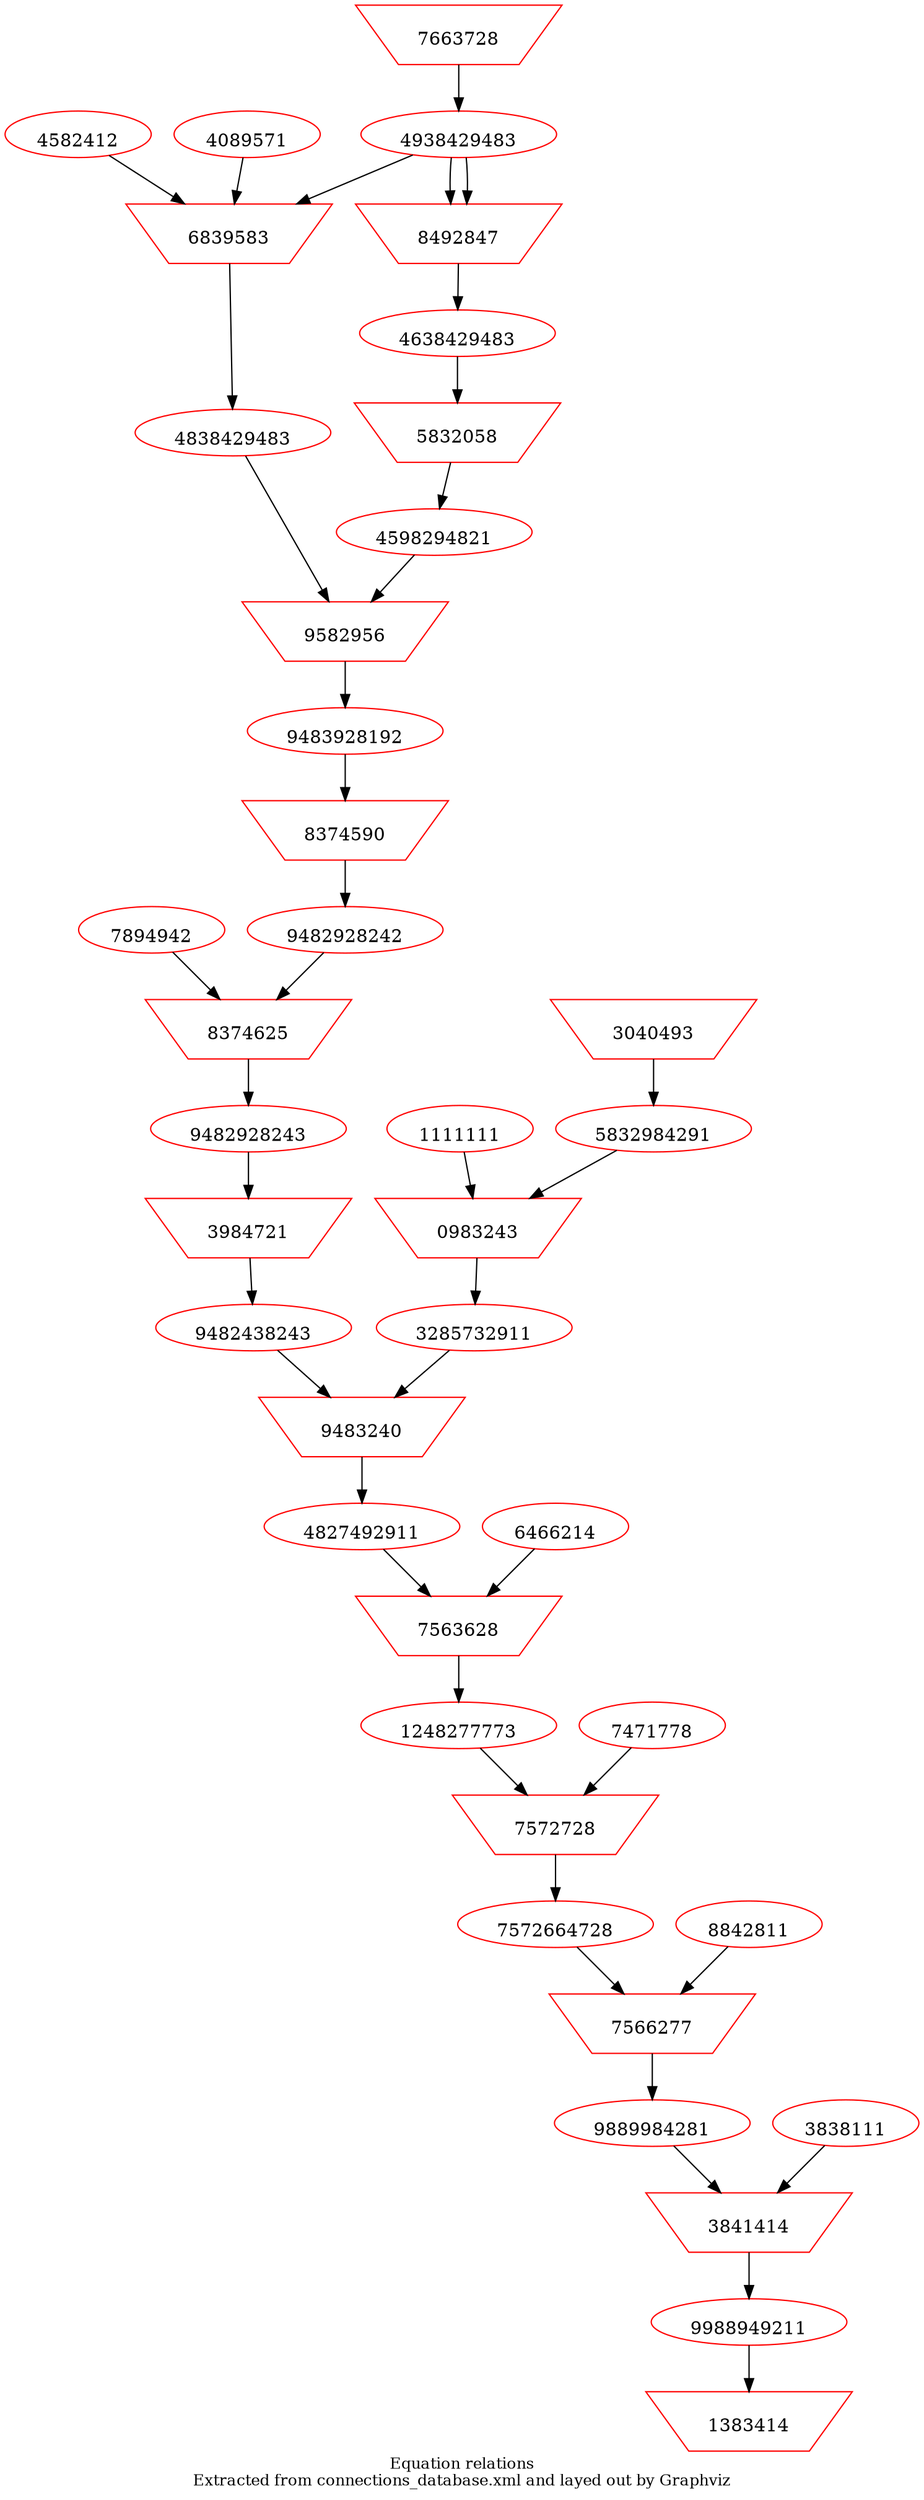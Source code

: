 # Graphviz
# date created: 20150805
# Command to produce output:
# neato -Tsvg thisfile.gv > out.svg
# http://www.graphviz.org/Gallery/directed/traffic_lights.gv.txt
# http://www.graphviz.org/content/traffic_lights
digraph physicsEquations {
overlap=false;
label="Equation relations\nExtracted from connections_database.xml and layed out by Graphviz";
fontsize=12;
7894942 [shape=ellipse,color=red,image="/Users/benpayne/version_controlled/proofofconcept/lib/images_feed_png/7894942.png",labelloc=b,URL="http://feed.com"];
3838111 [shape=ellipse,color=red,image="/Users/benpayne/version_controlled/proofofconcept/lib/images_feed_png/3838111.png",labelloc=b,URL="http://feed.com"];
6466214 [shape=ellipse,color=red,image="/Users/benpayne/version_controlled/proofofconcept/lib/images_feed_png/6466214.png",labelloc=b,URL="http://feed.com"];
4582412 [shape=ellipse,color=red,image="/Users/benpayne/version_controlled/proofofconcept/lib/images_feed_png/4582412.png",labelloc=b,URL="http://feed.com"];
8842811 [shape=ellipse,color=red,image="/Users/benpayne/version_controlled/proofofconcept/lib/images_feed_png/8842811.png",labelloc=b,URL="http://feed.com"];
1111111 [shape=ellipse,color=red,image="/Users/benpayne/version_controlled/proofofconcept/lib/images_feed_png/1111111.png",labelloc=b,URL="http://feed.com"];
4089571 [shape=ellipse,color=red,image="/Users/benpayne/version_controlled/proofofconcept/lib/images_feed_png/4089571.png",labelloc=b,URL="http://feed.com"];
7471778 [shape=ellipse,color=red,image="/Users/benpayne/version_controlled/proofofconcept/lib/images_feed_png/7471778.png",labelloc=b,URL="http://feed.com"];
9889984281 [shape=ellipse,color=red,image="/Users/benpayne/version_controlled/proofofconcept/lib/images_expression_png/9889984281.png",labelloc=b,URL="http://expre.com"];
7572664728 [shape=ellipse,color=red,image="/Users/benpayne/version_controlled/proofofconcept/lib/images_expression_png/7572664728.png",labelloc=b,URL="http://expre.com"];
1248277773 [shape=ellipse,color=red,image="/Users/benpayne/version_controlled/proofofconcept/lib/images_expression_png/1248277773.png",labelloc=b,URL="http://expre.com"];
3285732911 [shape=ellipse,color=red,image="/Users/benpayne/version_controlled/proofofconcept/lib/images_expression_png/3285732911.png",labelloc=b,URL="http://expre.com"];
4838429483 [shape=ellipse,color=red,image="/Users/benpayne/version_controlled/proofofconcept/lib/images_expression_png/4838429483.png",labelloc=b,URL="http://expre.com"];
9483928192 [shape=ellipse,color=red,image="/Users/benpayne/version_controlled/proofofconcept/lib/images_expression_png/9483928192.png",labelloc=b,URL="http://expre.com"];
5832984291 [shape=ellipse,color=red,image="/Users/benpayne/version_controlled/proofofconcept/lib/images_expression_png/5832984291.png",labelloc=b,URL="http://expre.com"];
9988949211 [shape=ellipse,color=red,image="/Users/benpayne/version_controlled/proofofconcept/lib/images_expression_png/9988949211.png",labelloc=b,URL="http://expre.com"];
9482928242 [shape=ellipse,color=red,image="/Users/benpayne/version_controlled/proofofconcept/lib/images_expression_png/9482928242.png",labelloc=b,URL="http://expre.com"];
9482928243 [shape=ellipse,color=red,image="/Users/benpayne/version_controlled/proofofconcept/lib/images_expression_png/9482928243.png",labelloc=b,URL="http://expre.com"];
4938429483 [shape=ellipse,color=red,image="/Users/benpayne/version_controlled/proofofconcept/lib/images_expression_png/4938429483.png",labelloc=b,URL="http://expre.com"];
4638429483 [shape=ellipse,color=red,image="/Users/benpayne/version_controlled/proofofconcept/lib/images_expression_png/4638429483.png",labelloc=b,URL="http://expre.com"];
4598294821 [shape=ellipse,color=red,image="/Users/benpayne/version_controlled/proofofconcept/lib/images_expression_png/4598294821.png",labelloc=b,URL="http://expre.com"];
9482438243 [shape=ellipse,color=red,image="/Users/benpayne/version_controlled/proofofconcept/lib/images_expression_png/9482438243.png",labelloc=b,URL="http://expre.com"];
4827492911 [shape=ellipse,color=red,image="/Users/benpayne/version_controlled/proofofconcept/lib/images_expression_png/4827492911.png",labelloc=b,URL="http://expre.com"];
7663728 [shape=invtrapezium,color=red,image="/Users/benpayne/version_controlled/proofofconcept/lib/images_infrule_png/declareInitialExpression.png",labelloc=b,URL="http://infrule.com"];
6839583 [shape=invtrapezium,color=red,image="/Users/benpayne/version_controlled/proofofconcept/lib/images_infrule_png/subXforY.png",labelloc=b,URL="http://infrule.com"];
1383414 [shape=invtrapezium,color=red,image="/Users/benpayne/version_controlled/proofofconcept/lib/images_infrule_png/declareFinalExpression.png",labelloc=b,URL="http://infrule.com"];
8374590 [shape=invtrapezium,color=red,image="/Users/benpayne/version_controlled/proofofconcept/lib/images_infrule_png/selectRealParts.png",labelloc=b,URL="http://infrule.com"];
0983243 [shape=invtrapezium,color=red,image="/Users/benpayne/version_controlled/proofofconcept/lib/images_infrule_png/subtractXfromBothSides.png",labelloc=b,URL="http://infrule.com"];
9483240 [shape=invtrapezium,color=red,image="/Users/benpayne/version_controlled/proofofconcept/lib/images_infrule_png/LHSofExprXeqLHSofExprY.png",labelloc=b,URL="http://infrule.com"];
3040493 [shape=invtrapezium,color=red,image="/Users/benpayne/version_controlled/proofofconcept/lib/images_infrule_png/declareIdentity.png",labelloc=b,URL="http://infrule.com"];
7566277 [shape=invtrapezium,color=red,image="/Users/benpayne/version_controlled/proofofconcept/lib/images_infrule_png/subtractXfromBothSides.png",labelloc=b,URL="http://infrule.com"];
8374625 [shape=invtrapezium,color=red,image="/Users/benpayne/version_controlled/proofofconcept/lib/images_infrule_png/addXtoBothSides.png",labelloc=b,URL="http://infrule.com"];
3984721 [shape=invtrapezium,color=red,image="/Users/benpayne/version_controlled/proofofconcept/lib/images_infrule_png/swapLHSwithRHS.png",labelloc=b,URL="http://infrule.com"];
7563628 [shape=invtrapezium,color=red,image="/Users/benpayne/version_controlled/proofofconcept/lib/images_infrule_png/subtractXfromBothSides.png",labelloc=b,URL="http://infrule.com"];
9582956 [shape=invtrapezium,color=red,image="/Users/benpayne/version_controlled/proofofconcept/lib/images_infrule_png/LHSofExprXeqLHSofExprY.png",labelloc=b,URL="http://infrule.com"];
5832058 [shape=invtrapezium,color=red,image="/Users/benpayne/version_controlled/proofofconcept/lib/images_infrule_png/expandRHS.png",labelloc=b,URL="http://infrule.com"];
7572728 [shape=invtrapezium,color=red,image="/Users/benpayne/version_controlled/proofofconcept/lib/images_infrule_png/addXtoBothSides.png",labelloc=b,URL="http://infrule.com"];
8492847 [shape=invtrapezium,color=red,image="/Users/benpayne/version_controlled/proofofconcept/lib/images_infrule_png/multExprXbyExprY.png",labelloc=b,URL="http://infrule.com"];
3841414 [shape=invtrapezium,color=red,image="/Users/benpayne/version_controlled/proofofconcept/lib/images_infrule_png/dividebothsidesby.png",labelloc=b,URL="http://infrule.com"];
7663728 -> 4938429483;
4582412 -> 6839583;
4089571 -> 6839583;
4938429483 -> 6839583;
6839583 -> 4838429483;
4838429483 -> 9582956;
4598294821 -> 9582956;
9582956 -> 9483928192;
4938429483 -> 8492847;
4938429483 -> 8492847;
8492847 -> 4638429483;
4638429483 -> 5832058;
5832058 -> 4598294821;
9483928192 -> 8374590;
8374590 -> 9482928242;
7894942 -> 8374625;
9482928242 -> 8374625;
8374625 -> 9482928243;
3040493 -> 5832984291;
1111111 -> 0983243;
5832984291 -> 0983243;
0983243 -> 3285732911;
9482928243 -> 3984721;
3984721 -> 9482438243;
3285732911 -> 9483240;
9482438243 -> 9483240;
9483240 -> 4827492911;
6466214 -> 7563628;
4827492911 -> 7563628;
7563628 -> 1248277773;
7471778 -> 7572728;
1248277773 -> 7572728;
7572728 -> 7572664728;
8842811 -> 7566277;
7572664728 -> 7566277;
7566277 -> 9889984281;
3838111 -> 3841414;
9889984281 -> 3841414;
3841414 -> 9988949211;
9988949211 -> 1383414;
}
